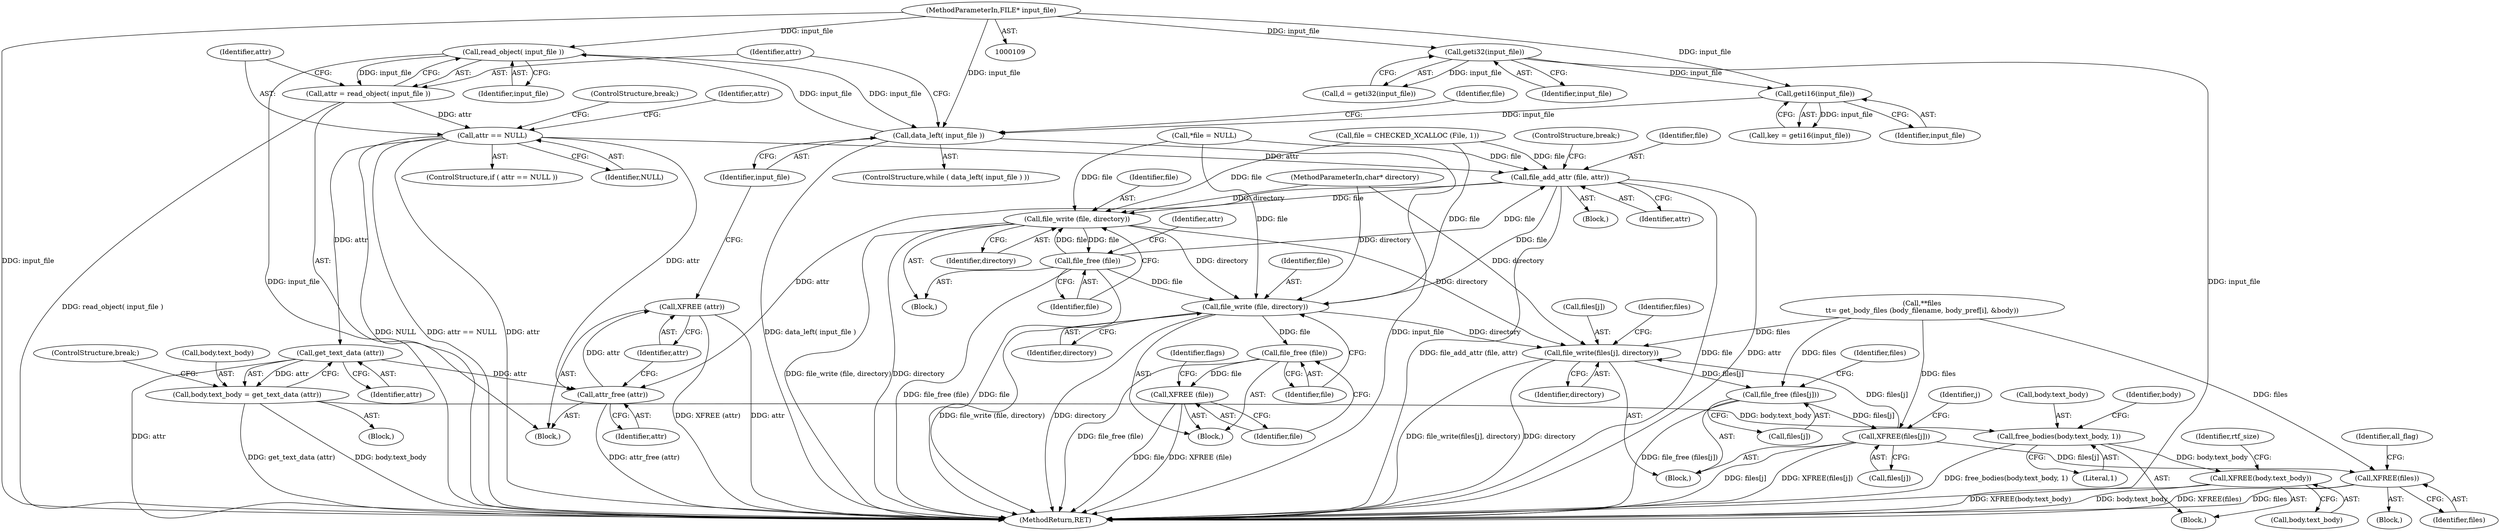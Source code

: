digraph "0_tnef_8dccf79857ceeb7a6d3e42c1e762e7b865d5344d_1@API" {
"1000171" [label="(Call,read_object( input_file ))"];
"1000166" [label="(Call,data_left( input_file ))"];
"1000171" [label="(Call,read_object( input_file ))"];
"1000110" [label="(MethodParameterIn,FILE* input_file)"];
"1000160" [label="(Call,geti16(input_file))"];
"1000146" [label="(Call,geti32(input_file))"];
"1000169" [label="(Call,attr = read_object( input_file ))"];
"1000174" [label="(Call,attr == NULL)"];
"1000217" [label="(Call,get_text_data (attr))"];
"1000213" [label="(Call,body.text_body = get_text_data (attr))"];
"1000421" [label="(Call,free_bodies(body.text_body, 1))"];
"1000426" [label="(Call,XFREE(body.text_body))"];
"1000326" [label="(Call,attr_free (attr))"];
"1000328" [label="(Call,XFREE (attr))"];
"1000312" [label="(Call,file_add_attr (file, attr))"];
"1000188" [label="(Call,file_write (file, directory))"];
"1000191" [label="(Call,file_free (file))"];
"1000333" [label="(Call,file_write (file, directory))"];
"1000336" [label="(Call,file_free (file))"];
"1000338" [label="(Call,XFREE (file))"];
"1000397" [label="(Call,file_write(files[j], directory))"];
"1000402" [label="(Call,file_free (files[j]))"];
"1000406" [label="(Call,XFREE(files[j]))"];
"1000410" [label="(Call,XFREE(files))"];
"1000173" [label="(ControlStructure,if ( attr == NULL ))"];
"1000204" [label="(Block,)"];
"1000190" [label="(Identifier,directory)"];
"1000161" [label="(Identifier,input_file)"];
"1000177" [label="(ControlStructure,break;)"];
"1000338" [label="(Call,XFREE (file))"];
"1000336" [label="(Call,file_free (file))"];
"1000385" [label="(Block,)"];
"1000192" [label="(Identifier,file)"];
"1000310" [label="(ControlStructure,break;)"];
"1000168" [label="(Block,)"];
"1000329" [label="(Identifier,attr)"];
"1000218" [label="(Identifier,attr)"];
"1000420" [label="(Block,)"];
"1000313" [label="(Identifier,file)"];
"1000123" [label="(Call,*file = NULL)"];
"1000411" [label="(Identifier,files)"];
"1000195" [label="(Call,file = CHECKED_XCALLOC (File, 1))"];
"1000342" [label="(Identifier,flags)"];
"1000406" [label="(Call,XFREE(files[j]))"];
"1000314" [label="(Identifier,attr)"];
"1000166" [label="(Call,data_left( input_file ))"];
"1000212" [label="(Block,)"];
"1000333" [label="(Call,file_write (file, directory))"];
"1000174" [label="(Call,attr == NULL)"];
"1000337" [label="(Identifier,file)"];
"1000191" [label="(Call,file_free (file))"];
"1000335" [label="(Identifier,directory)"];
"1000110" [label="(MethodParameterIn,FILE* input_file)"];
"1000187" [label="(Block,)"];
"1000315" [label="(ControlStructure,break;)"];
"1000398" [label="(Call,files[j])"];
"1000171" [label="(Call,read_object( input_file ))"];
"1000460" [label="(MethodReturn,RET)"];
"1000217" [label="(Call,get_text_data (attr))"];
"1000214" [label="(Call,body.text_body)"];
"1000327" [label="(Identifier,attr)"];
"1000408" [label="(Identifier,files)"];
"1000397" [label="(Call,file_write(files[j], directory))"];
"1000144" [label="(Call,d = geti32(input_file))"];
"1000395" [label="(Identifier,j)"];
"1000410" [label="(Call,XFREE(files))"];
"1000402" [label="(Call,file_free (files[j]))"];
"1000374" [label="(Call,**files\n\t\t= get_body_files (body_filename, body_pref[i], &body))"];
"1000428" [label="(Identifier,body)"];
"1000328" [label="(Call,XFREE (attr))"];
"1000189" [label="(Identifier,file)"];
"1000176" [label="(Identifier,NULL)"];
"1000213" [label="(Call,body.text_body = get_text_data (attr))"];
"1000407" [label="(Call,files[j])"];
"1000170" [label="(Identifier,attr)"];
"1000146" [label="(Call,geti32(input_file))"];
"1000432" [label="(Identifier,rtf_size)"];
"1000111" [label="(MethodParameterIn,char* directory)"];
"1000332" [label="(Block,)"];
"1000425" [label="(Literal,1)"];
"1000326" [label="(Call,attr_free (attr))"];
"1000175" [label="(Identifier,attr)"];
"1000158" [label="(Call,key = geti16(input_file))"];
"1000331" [label="(Identifier,file)"];
"1000312" [label="(Call,file_add_attr (file, attr))"];
"1000421" [label="(Call,free_bodies(body.text_body, 1))"];
"1000334" [label="(Identifier,file)"];
"1000396" [label="(Block,)"];
"1000401" [label="(Identifier,directory)"];
"1000422" [label="(Call,body.text_body)"];
"1000188" [label="(Call,file_write (file, directory))"];
"1000172" [label="(Identifier,input_file)"];
"1000426" [label="(Call,XFREE(body.text_body))"];
"1000160" [label="(Call,geti16(input_file))"];
"1000147" [label="(Identifier,input_file)"];
"1000427" [label="(Call,body.text_body)"];
"1000181" [label="(Identifier,attr)"];
"1000202" [label="(Identifier,attr)"];
"1000167" [label="(Identifier,input_file)"];
"1000339" [label="(Identifier,file)"];
"1000404" [label="(Identifier,files)"];
"1000169" [label="(Call,attr = read_object( input_file ))"];
"1000403" [label="(Call,files[j])"];
"1000165" [label="(ControlStructure,while ( data_left( input_file ) ))"];
"1000414" [label="(Identifier,all_flag)"];
"1000171" -> "1000169"  [label="AST: "];
"1000171" -> "1000172"  [label="CFG: "];
"1000172" -> "1000171"  [label="AST: "];
"1000169" -> "1000171"  [label="CFG: "];
"1000171" -> "1000460"  [label="DDG: input_file"];
"1000171" -> "1000166"  [label="DDG: input_file"];
"1000171" -> "1000169"  [label="DDG: input_file"];
"1000166" -> "1000171"  [label="DDG: input_file"];
"1000110" -> "1000171"  [label="DDG: input_file"];
"1000166" -> "1000165"  [label="AST: "];
"1000166" -> "1000167"  [label="CFG: "];
"1000167" -> "1000166"  [label="AST: "];
"1000170" -> "1000166"  [label="CFG: "];
"1000331" -> "1000166"  [label="CFG: "];
"1000166" -> "1000460"  [label="DDG: data_left( input_file )"];
"1000166" -> "1000460"  [label="DDG: input_file"];
"1000160" -> "1000166"  [label="DDG: input_file"];
"1000110" -> "1000166"  [label="DDG: input_file"];
"1000110" -> "1000109"  [label="AST: "];
"1000110" -> "1000460"  [label="DDG: input_file"];
"1000110" -> "1000146"  [label="DDG: input_file"];
"1000110" -> "1000160"  [label="DDG: input_file"];
"1000160" -> "1000158"  [label="AST: "];
"1000160" -> "1000161"  [label="CFG: "];
"1000161" -> "1000160"  [label="AST: "];
"1000158" -> "1000160"  [label="CFG: "];
"1000160" -> "1000158"  [label="DDG: input_file"];
"1000146" -> "1000160"  [label="DDG: input_file"];
"1000146" -> "1000144"  [label="AST: "];
"1000146" -> "1000147"  [label="CFG: "];
"1000147" -> "1000146"  [label="AST: "];
"1000144" -> "1000146"  [label="CFG: "];
"1000146" -> "1000460"  [label="DDG: input_file"];
"1000146" -> "1000144"  [label="DDG: input_file"];
"1000169" -> "1000168"  [label="AST: "];
"1000170" -> "1000169"  [label="AST: "];
"1000175" -> "1000169"  [label="CFG: "];
"1000169" -> "1000460"  [label="DDG: read_object( input_file )"];
"1000169" -> "1000174"  [label="DDG: attr"];
"1000174" -> "1000173"  [label="AST: "];
"1000174" -> "1000176"  [label="CFG: "];
"1000175" -> "1000174"  [label="AST: "];
"1000176" -> "1000174"  [label="AST: "];
"1000177" -> "1000174"  [label="CFG: "];
"1000181" -> "1000174"  [label="CFG: "];
"1000174" -> "1000460"  [label="DDG: NULL"];
"1000174" -> "1000460"  [label="DDG: attr == NULL"];
"1000174" -> "1000460"  [label="DDG: attr"];
"1000174" -> "1000217"  [label="DDG: attr"];
"1000174" -> "1000312"  [label="DDG: attr"];
"1000174" -> "1000326"  [label="DDG: attr"];
"1000217" -> "1000213"  [label="AST: "];
"1000217" -> "1000218"  [label="CFG: "];
"1000218" -> "1000217"  [label="AST: "];
"1000213" -> "1000217"  [label="CFG: "];
"1000217" -> "1000460"  [label="DDG: attr"];
"1000217" -> "1000213"  [label="DDG: attr"];
"1000217" -> "1000326"  [label="DDG: attr"];
"1000213" -> "1000212"  [label="AST: "];
"1000214" -> "1000213"  [label="AST: "];
"1000310" -> "1000213"  [label="CFG: "];
"1000213" -> "1000460"  [label="DDG: get_text_data (attr)"];
"1000213" -> "1000460"  [label="DDG: body.text_body"];
"1000213" -> "1000421"  [label="DDG: body.text_body"];
"1000421" -> "1000420"  [label="AST: "];
"1000421" -> "1000425"  [label="CFG: "];
"1000422" -> "1000421"  [label="AST: "];
"1000425" -> "1000421"  [label="AST: "];
"1000428" -> "1000421"  [label="CFG: "];
"1000421" -> "1000460"  [label="DDG: free_bodies(body.text_body, 1)"];
"1000421" -> "1000426"  [label="DDG: body.text_body"];
"1000426" -> "1000420"  [label="AST: "];
"1000426" -> "1000427"  [label="CFG: "];
"1000427" -> "1000426"  [label="AST: "];
"1000432" -> "1000426"  [label="CFG: "];
"1000426" -> "1000460"  [label="DDG: body.text_body"];
"1000426" -> "1000460"  [label="DDG: XFREE(body.text_body)"];
"1000326" -> "1000168"  [label="AST: "];
"1000326" -> "1000327"  [label="CFG: "];
"1000327" -> "1000326"  [label="AST: "];
"1000329" -> "1000326"  [label="CFG: "];
"1000326" -> "1000460"  [label="DDG: attr_free (attr)"];
"1000312" -> "1000326"  [label="DDG: attr"];
"1000326" -> "1000328"  [label="DDG: attr"];
"1000328" -> "1000168"  [label="AST: "];
"1000328" -> "1000329"  [label="CFG: "];
"1000329" -> "1000328"  [label="AST: "];
"1000167" -> "1000328"  [label="CFG: "];
"1000328" -> "1000460"  [label="DDG: XFREE (attr)"];
"1000328" -> "1000460"  [label="DDG: attr"];
"1000312" -> "1000204"  [label="AST: "];
"1000312" -> "1000314"  [label="CFG: "];
"1000313" -> "1000312"  [label="AST: "];
"1000314" -> "1000312"  [label="AST: "];
"1000315" -> "1000312"  [label="CFG: "];
"1000312" -> "1000460"  [label="DDG: file_add_attr (file, attr)"];
"1000312" -> "1000460"  [label="DDG: file"];
"1000312" -> "1000460"  [label="DDG: attr"];
"1000312" -> "1000188"  [label="DDG: file"];
"1000195" -> "1000312"  [label="DDG: file"];
"1000191" -> "1000312"  [label="DDG: file"];
"1000123" -> "1000312"  [label="DDG: file"];
"1000312" -> "1000333"  [label="DDG: file"];
"1000188" -> "1000187"  [label="AST: "];
"1000188" -> "1000190"  [label="CFG: "];
"1000189" -> "1000188"  [label="AST: "];
"1000190" -> "1000188"  [label="AST: "];
"1000192" -> "1000188"  [label="CFG: "];
"1000188" -> "1000460"  [label="DDG: file_write (file, directory)"];
"1000188" -> "1000460"  [label="DDG: directory"];
"1000195" -> "1000188"  [label="DDG: file"];
"1000191" -> "1000188"  [label="DDG: file"];
"1000123" -> "1000188"  [label="DDG: file"];
"1000111" -> "1000188"  [label="DDG: directory"];
"1000188" -> "1000191"  [label="DDG: file"];
"1000188" -> "1000333"  [label="DDG: directory"];
"1000188" -> "1000397"  [label="DDG: directory"];
"1000191" -> "1000187"  [label="AST: "];
"1000191" -> "1000192"  [label="CFG: "];
"1000192" -> "1000191"  [label="AST: "];
"1000202" -> "1000191"  [label="CFG: "];
"1000191" -> "1000460"  [label="DDG: file_free (file)"];
"1000191" -> "1000460"  [label="DDG: file"];
"1000191" -> "1000333"  [label="DDG: file"];
"1000333" -> "1000332"  [label="AST: "];
"1000333" -> "1000335"  [label="CFG: "];
"1000334" -> "1000333"  [label="AST: "];
"1000335" -> "1000333"  [label="AST: "];
"1000337" -> "1000333"  [label="CFG: "];
"1000333" -> "1000460"  [label="DDG: file_write (file, directory)"];
"1000333" -> "1000460"  [label="DDG: directory"];
"1000195" -> "1000333"  [label="DDG: file"];
"1000123" -> "1000333"  [label="DDG: file"];
"1000111" -> "1000333"  [label="DDG: directory"];
"1000333" -> "1000336"  [label="DDG: file"];
"1000333" -> "1000397"  [label="DDG: directory"];
"1000336" -> "1000332"  [label="AST: "];
"1000336" -> "1000337"  [label="CFG: "];
"1000337" -> "1000336"  [label="AST: "];
"1000339" -> "1000336"  [label="CFG: "];
"1000336" -> "1000460"  [label="DDG: file_free (file)"];
"1000336" -> "1000338"  [label="DDG: file"];
"1000338" -> "1000332"  [label="AST: "];
"1000338" -> "1000339"  [label="CFG: "];
"1000339" -> "1000338"  [label="AST: "];
"1000342" -> "1000338"  [label="CFG: "];
"1000338" -> "1000460"  [label="DDG: file"];
"1000338" -> "1000460"  [label="DDG: XFREE (file)"];
"1000397" -> "1000396"  [label="AST: "];
"1000397" -> "1000401"  [label="CFG: "];
"1000398" -> "1000397"  [label="AST: "];
"1000401" -> "1000397"  [label="AST: "];
"1000404" -> "1000397"  [label="CFG: "];
"1000397" -> "1000460"  [label="DDG: file_write(files[j], directory)"];
"1000397" -> "1000460"  [label="DDG: directory"];
"1000374" -> "1000397"  [label="DDG: files"];
"1000406" -> "1000397"  [label="DDG: files[j]"];
"1000111" -> "1000397"  [label="DDG: directory"];
"1000397" -> "1000402"  [label="DDG: files[j]"];
"1000402" -> "1000396"  [label="AST: "];
"1000402" -> "1000403"  [label="CFG: "];
"1000403" -> "1000402"  [label="AST: "];
"1000408" -> "1000402"  [label="CFG: "];
"1000402" -> "1000460"  [label="DDG: file_free (files[j])"];
"1000374" -> "1000402"  [label="DDG: files"];
"1000402" -> "1000406"  [label="DDG: files[j]"];
"1000406" -> "1000396"  [label="AST: "];
"1000406" -> "1000407"  [label="CFG: "];
"1000407" -> "1000406"  [label="AST: "];
"1000395" -> "1000406"  [label="CFG: "];
"1000406" -> "1000460"  [label="DDG: files[j]"];
"1000406" -> "1000460"  [label="DDG: XFREE(files[j])"];
"1000374" -> "1000406"  [label="DDG: files"];
"1000406" -> "1000410"  [label="DDG: files[j]"];
"1000410" -> "1000385"  [label="AST: "];
"1000410" -> "1000411"  [label="CFG: "];
"1000411" -> "1000410"  [label="AST: "];
"1000414" -> "1000410"  [label="CFG: "];
"1000410" -> "1000460"  [label="DDG: files"];
"1000410" -> "1000460"  [label="DDG: XFREE(files)"];
"1000374" -> "1000410"  [label="DDG: files"];
}

